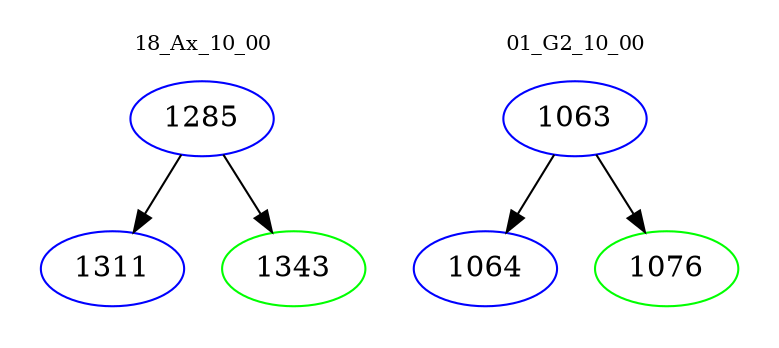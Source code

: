 digraph{
subgraph cluster_0 {
color = white
label = "18_Ax_10_00";
fontsize=10;
T0_1285 [label="1285", color="blue"]
T0_1285 -> T0_1311 [color="black"]
T0_1311 [label="1311", color="blue"]
T0_1285 -> T0_1343 [color="black"]
T0_1343 [label="1343", color="green"]
}
subgraph cluster_1 {
color = white
label = "01_G2_10_00";
fontsize=10;
T1_1063 [label="1063", color="blue"]
T1_1063 -> T1_1064 [color="black"]
T1_1064 [label="1064", color="blue"]
T1_1063 -> T1_1076 [color="black"]
T1_1076 [label="1076", color="green"]
}
}
